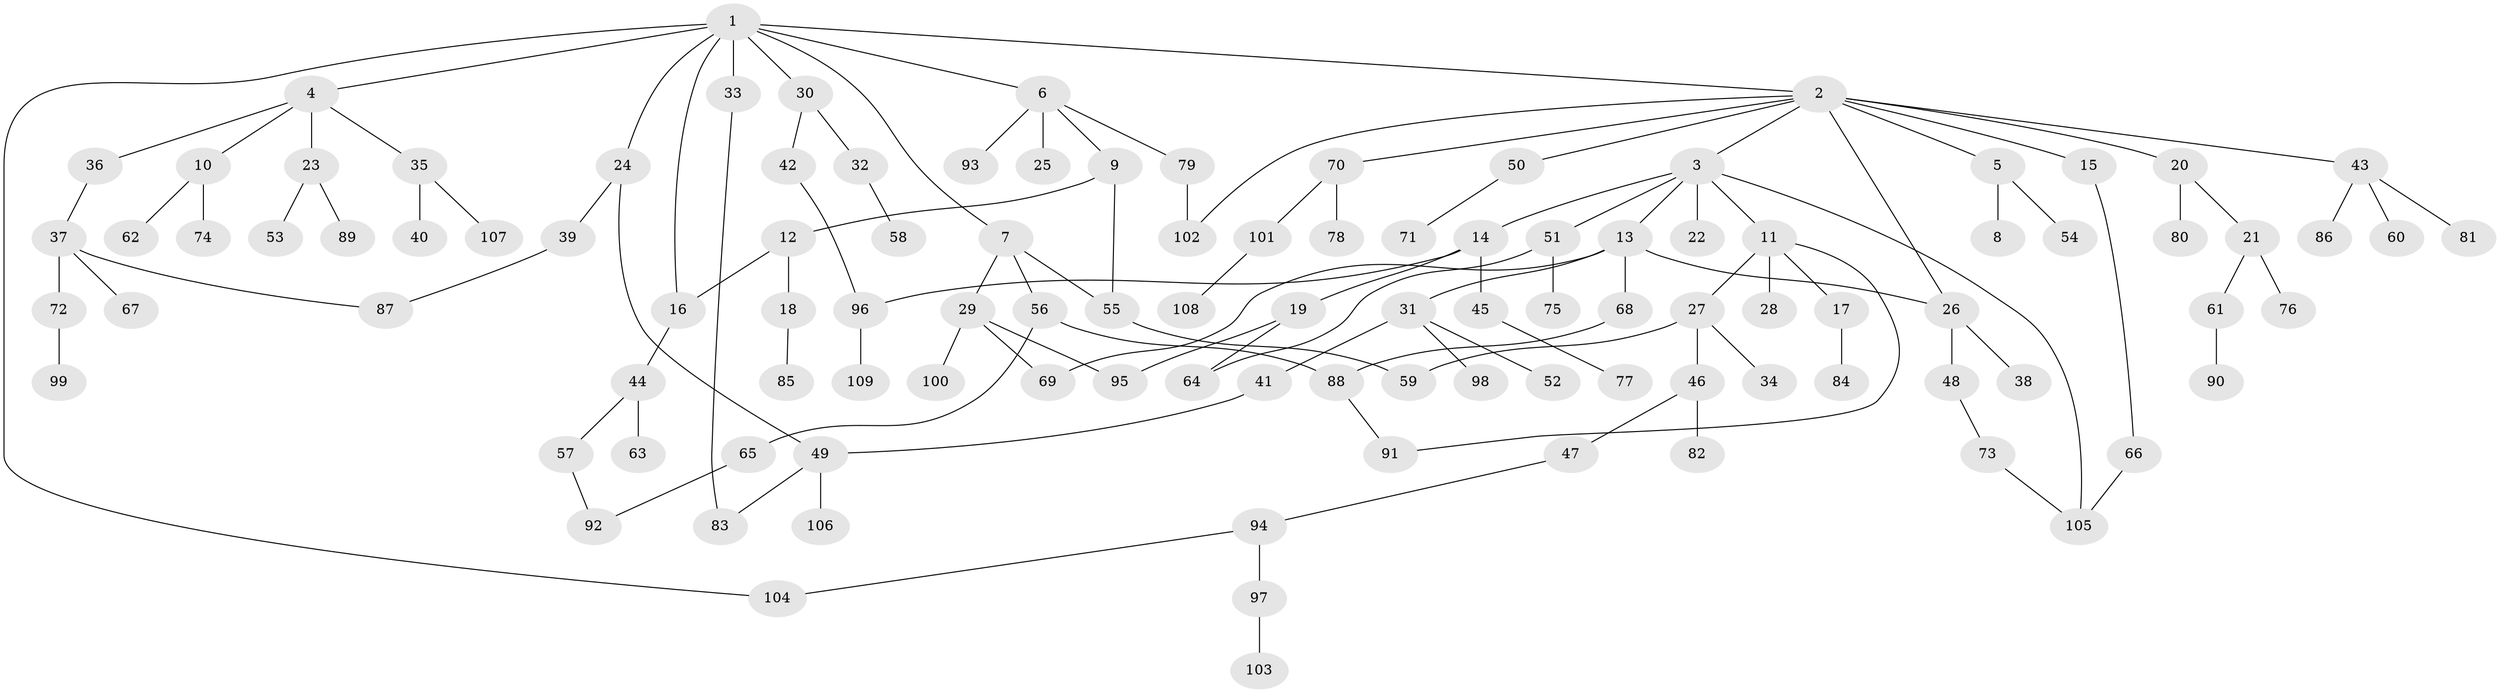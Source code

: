 // coarse degree distribution, {3: 0.2545454545454545, 4: 0.05454545454545454, 10: 0.01818181818181818, 6: 0.03636363636363636, 9: 0.01818181818181818, 5: 0.03636363636363636, 2: 0.3090909090909091, 1: 0.2727272727272727}
// Generated by graph-tools (version 1.1) at 2025/36/03/04/25 23:36:07]
// undirected, 109 vertices, 126 edges
graph export_dot {
  node [color=gray90,style=filled];
  1;
  2;
  3;
  4;
  5;
  6;
  7;
  8;
  9;
  10;
  11;
  12;
  13;
  14;
  15;
  16;
  17;
  18;
  19;
  20;
  21;
  22;
  23;
  24;
  25;
  26;
  27;
  28;
  29;
  30;
  31;
  32;
  33;
  34;
  35;
  36;
  37;
  38;
  39;
  40;
  41;
  42;
  43;
  44;
  45;
  46;
  47;
  48;
  49;
  50;
  51;
  52;
  53;
  54;
  55;
  56;
  57;
  58;
  59;
  60;
  61;
  62;
  63;
  64;
  65;
  66;
  67;
  68;
  69;
  70;
  71;
  72;
  73;
  74;
  75;
  76;
  77;
  78;
  79;
  80;
  81;
  82;
  83;
  84;
  85;
  86;
  87;
  88;
  89;
  90;
  91;
  92;
  93;
  94;
  95;
  96;
  97;
  98;
  99;
  100;
  101;
  102;
  103;
  104;
  105;
  106;
  107;
  108;
  109;
  1 -- 2;
  1 -- 4;
  1 -- 6;
  1 -- 7;
  1 -- 24;
  1 -- 30;
  1 -- 33;
  1 -- 16;
  1 -- 104;
  2 -- 3;
  2 -- 5;
  2 -- 15;
  2 -- 20;
  2 -- 26;
  2 -- 43;
  2 -- 50;
  2 -- 70;
  2 -- 102;
  3 -- 11;
  3 -- 13;
  3 -- 14;
  3 -- 22;
  3 -- 51;
  3 -- 105;
  4 -- 10;
  4 -- 23;
  4 -- 35;
  4 -- 36;
  5 -- 8;
  5 -- 54;
  6 -- 9;
  6 -- 25;
  6 -- 79;
  6 -- 93;
  7 -- 29;
  7 -- 55;
  7 -- 56;
  9 -- 12;
  9 -- 55;
  10 -- 62;
  10 -- 74;
  11 -- 17;
  11 -- 27;
  11 -- 28;
  11 -- 91;
  12 -- 16;
  12 -- 18;
  13 -- 31;
  13 -- 68;
  13 -- 69;
  13 -- 26;
  14 -- 19;
  14 -- 45;
  14 -- 96;
  15 -- 66;
  16 -- 44;
  17 -- 84;
  18 -- 85;
  19 -- 95;
  19 -- 64;
  20 -- 21;
  20 -- 80;
  21 -- 61;
  21 -- 76;
  23 -- 53;
  23 -- 89;
  24 -- 39;
  24 -- 49;
  26 -- 38;
  26 -- 48;
  27 -- 34;
  27 -- 46;
  27 -- 59;
  29 -- 69;
  29 -- 100;
  29 -- 95;
  30 -- 32;
  30 -- 42;
  31 -- 41;
  31 -- 52;
  31 -- 98;
  32 -- 58;
  33 -- 83;
  35 -- 40;
  35 -- 107;
  36 -- 37;
  37 -- 67;
  37 -- 72;
  37 -- 87;
  39 -- 87;
  41 -- 49;
  42 -- 96;
  43 -- 60;
  43 -- 81;
  43 -- 86;
  44 -- 57;
  44 -- 63;
  45 -- 77;
  46 -- 47;
  46 -- 82;
  47 -- 94;
  48 -- 73;
  49 -- 106;
  49 -- 83;
  50 -- 71;
  51 -- 64;
  51 -- 75;
  55 -- 59;
  56 -- 65;
  56 -- 88;
  57 -- 92;
  61 -- 90;
  65 -- 92;
  66 -- 105;
  68 -- 88;
  70 -- 78;
  70 -- 101;
  72 -- 99;
  73 -- 105;
  79 -- 102;
  88 -- 91;
  94 -- 97;
  94 -- 104;
  96 -- 109;
  97 -- 103;
  101 -- 108;
}
